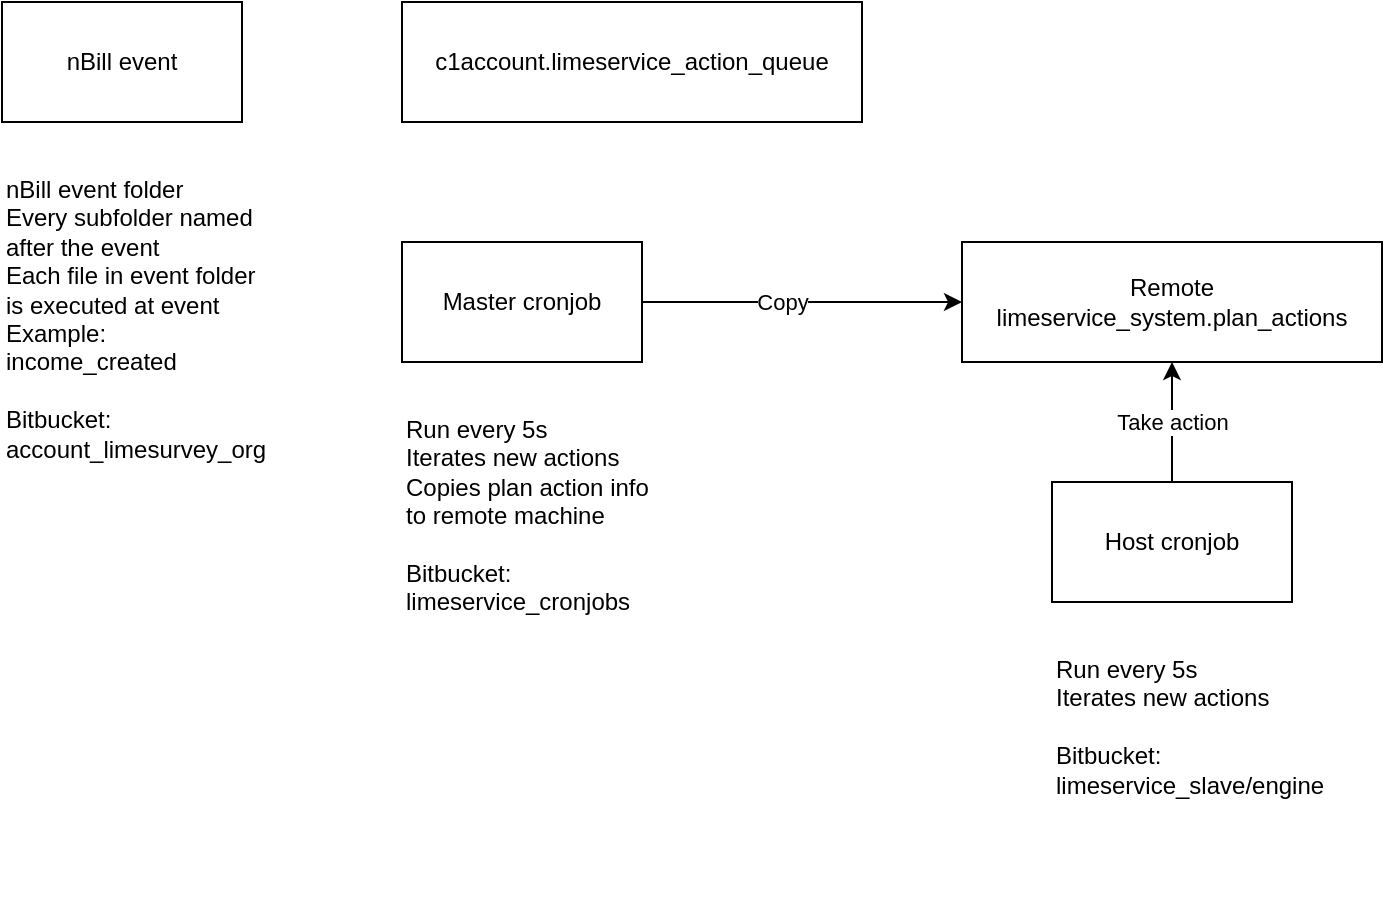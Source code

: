<mxfile version="15.0.1" type="github">
  <diagram id="XQEstLa2-WwwkH6FFpHb" name="Page-1">
    <mxGraphModel dx="1260" dy="709" grid="1" gridSize="10" guides="1" tooltips="1" connect="1" arrows="1" fold="1" page="1" pageScale="1" pageWidth="827" pageHeight="1169" math="0" shadow="0">
      <root>
        <mxCell id="0" />
        <mxCell id="1" parent="0" />
        <mxCell id="w64wzA_e9NU8IU_Zn9Cp-1" value="nBill event" style="rounded=0;whiteSpace=wrap;html=1;" vertex="1" parent="1">
          <mxGeometry x="80" y="200" width="120" height="60" as="geometry" />
        </mxCell>
        <mxCell id="w64wzA_e9NU8IU_Zn9Cp-2" value="c1account.limeservice_action_queue" style="rounded=0;whiteSpace=wrap;html=1;" vertex="1" parent="1">
          <mxGeometry x="280" y="200" width="230" height="60" as="geometry" />
        </mxCell>
        <mxCell id="w64wzA_e9NU8IU_Zn9Cp-3" value="&lt;div&gt;nBill event folder&lt;/div&gt;&lt;div&gt;Every subfolder named after the event&lt;/div&gt;&lt;div&gt;Each file in event folder is executed at event&lt;/div&gt;&lt;div&gt;Example: income_created&lt;br&gt;&lt;br&gt;Bitbucket: account_limesurvey_org&lt;br&gt;&lt;/div&gt;" style="text;html=1;strokeColor=none;fillColor=none;align=left;verticalAlign=top;whiteSpace=wrap;rounded=0;" vertex="1" parent="1">
          <mxGeometry x="80" y="280" width="120" height="100" as="geometry" />
        </mxCell>
        <mxCell id="w64wzA_e9NU8IU_Zn9Cp-9" value="" style="edgeStyle=orthogonalEdgeStyle;rounded=0;orthogonalLoop=1;jettySize=auto;html=1;entryX=0;entryY=0.5;entryDx=0;entryDy=0;" edge="1" parent="1" source="w64wzA_e9NU8IU_Zn9Cp-5" target="w64wzA_e9NU8IU_Zn9Cp-7">
          <mxGeometry relative="1" as="geometry">
            <mxPoint x="500" y="350" as="targetPoint" />
          </mxGeometry>
        </mxCell>
        <mxCell id="w64wzA_e9NU8IU_Zn9Cp-10" value="Copy" style="edgeLabel;html=1;align=center;verticalAlign=middle;resizable=0;points=[];" vertex="1" connectable="0" parent="w64wzA_e9NU8IU_Zn9Cp-9">
          <mxGeometry x="-0.125" relative="1" as="geometry">
            <mxPoint as="offset" />
          </mxGeometry>
        </mxCell>
        <mxCell id="w64wzA_e9NU8IU_Zn9Cp-5" value="Master cronjob" style="rounded=0;whiteSpace=wrap;html=1;align=center;verticalAlign=middle;" vertex="1" parent="1">
          <mxGeometry x="280" y="320" width="120" height="60" as="geometry" />
        </mxCell>
        <mxCell id="w64wzA_e9NU8IU_Zn9Cp-6" value="&lt;div&gt;Run every 5s&lt;/div&gt;&lt;div&gt;Iterates new actions&lt;/div&gt;&lt;div&gt;Copies plan action info to remote machine&lt;br&gt;&lt;/div&gt;&lt;div&gt;&lt;br&gt;&lt;/div&gt;&lt;div&gt;Bitbucket:&lt;br&gt;limeservice_cronjobs&lt;br&gt;&lt;/div&gt;" style="text;html=1;strokeColor=none;fillColor=none;align=left;verticalAlign=top;whiteSpace=wrap;rounded=0;" vertex="1" parent="1">
          <mxGeometry x="280" y="400" width="130" height="100" as="geometry" />
        </mxCell>
        <mxCell id="w64wzA_e9NU8IU_Zn9Cp-7" value="Remote&lt;br&gt;limeservice_system.plan_actions" style="rounded=0;whiteSpace=wrap;html=1;align=center;verticalAlign=middle;" vertex="1" parent="1">
          <mxGeometry x="560" y="320" width="210" height="60" as="geometry" />
        </mxCell>
        <mxCell id="w64wzA_e9NU8IU_Zn9Cp-12" value="Take action" style="edgeStyle=orthogonalEdgeStyle;rounded=0;orthogonalLoop=1;jettySize=auto;html=1;" edge="1" parent="1" source="w64wzA_e9NU8IU_Zn9Cp-11" target="w64wzA_e9NU8IU_Zn9Cp-7">
          <mxGeometry relative="1" as="geometry" />
        </mxCell>
        <mxCell id="w64wzA_e9NU8IU_Zn9Cp-11" value="Host cronjob" style="rounded=0;whiteSpace=wrap;html=1;align=center;verticalAlign=middle;" vertex="1" parent="1">
          <mxGeometry x="605" y="440" width="120" height="60" as="geometry" />
        </mxCell>
        <mxCell id="w64wzA_e9NU8IU_Zn9Cp-14" value="&lt;div&gt;Run every 5s&lt;/div&gt;&lt;div&gt;Iterates new actions&lt;br&gt;&lt;/div&gt;&lt;br&gt;Bitbucket:&lt;br&gt;limeservice_slave/engine" style="text;html=1;strokeColor=none;fillColor=none;align=left;verticalAlign=top;whiteSpace=wrap;rounded=0;" vertex="1" parent="1">
          <mxGeometry x="605" y="520" width="155" height="130" as="geometry" />
        </mxCell>
      </root>
    </mxGraphModel>
  </diagram>
</mxfile>
